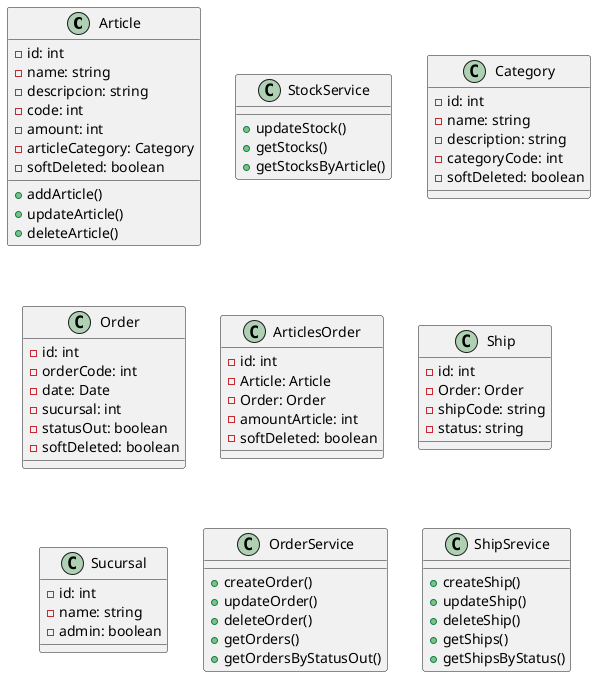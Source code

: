 @startuml

class Article {
    ' Props
    - id: int
    - name: string
    - descripcion: string
    - code: int
    - amount: int
    - articleCategory: Category
    - softDeleted: boolean

    ' Methods
    + addArticle()
    + updateArticle()
    + deleteArticle()
}

class StockService {
    ' Methods
    + updateStock()
    + getStocks()
    + getStocksByArticle()
}

class Category {
    ' Props
    - id: int
    - name: string
    - description: string
    - categoryCode: int
    - softDeleted: boolean
}

class Order {
    ' Props
    - id: int
    - orderCode: int
    - date: Date
    - sucursal: int
    - statusOut: boolean
    - softDeleted: boolean

    ' Methods
    ' + updateArticleStock()

}

class ArticlesOrder {
    ' Props
    - id: int
    - Article: Article
    - Order: Order
    - amountArticle: int
    - softDeleted: boolean

}

class Ship {
    ' Props
    - id: int
    - Order: Order
    - shipCode: string
    - status: string
    
    ' Methods
    ' + updateOrderStatusOut()
}

class Sucursal {
    ' Props
    - id: int
    - name: string
    - admin: boolean

    ' Methods
    ' + createAnOrder()
    ' + checkMyOrders()
    ' + updateShipStatus()
    ' + addAnArticle()

}

class OrderService {
    ' Methods
    + createOrder()
    + updateOrder()
    + deleteOrder()
    + getOrders()
    + getOrdersByStatusOut()
}

class ShipSrevice {
    ' Methods
    + createShip()
    + updateShip()
    + deleteShip()
    + getShips()
    + getShipsByStatus()
}

@enduml